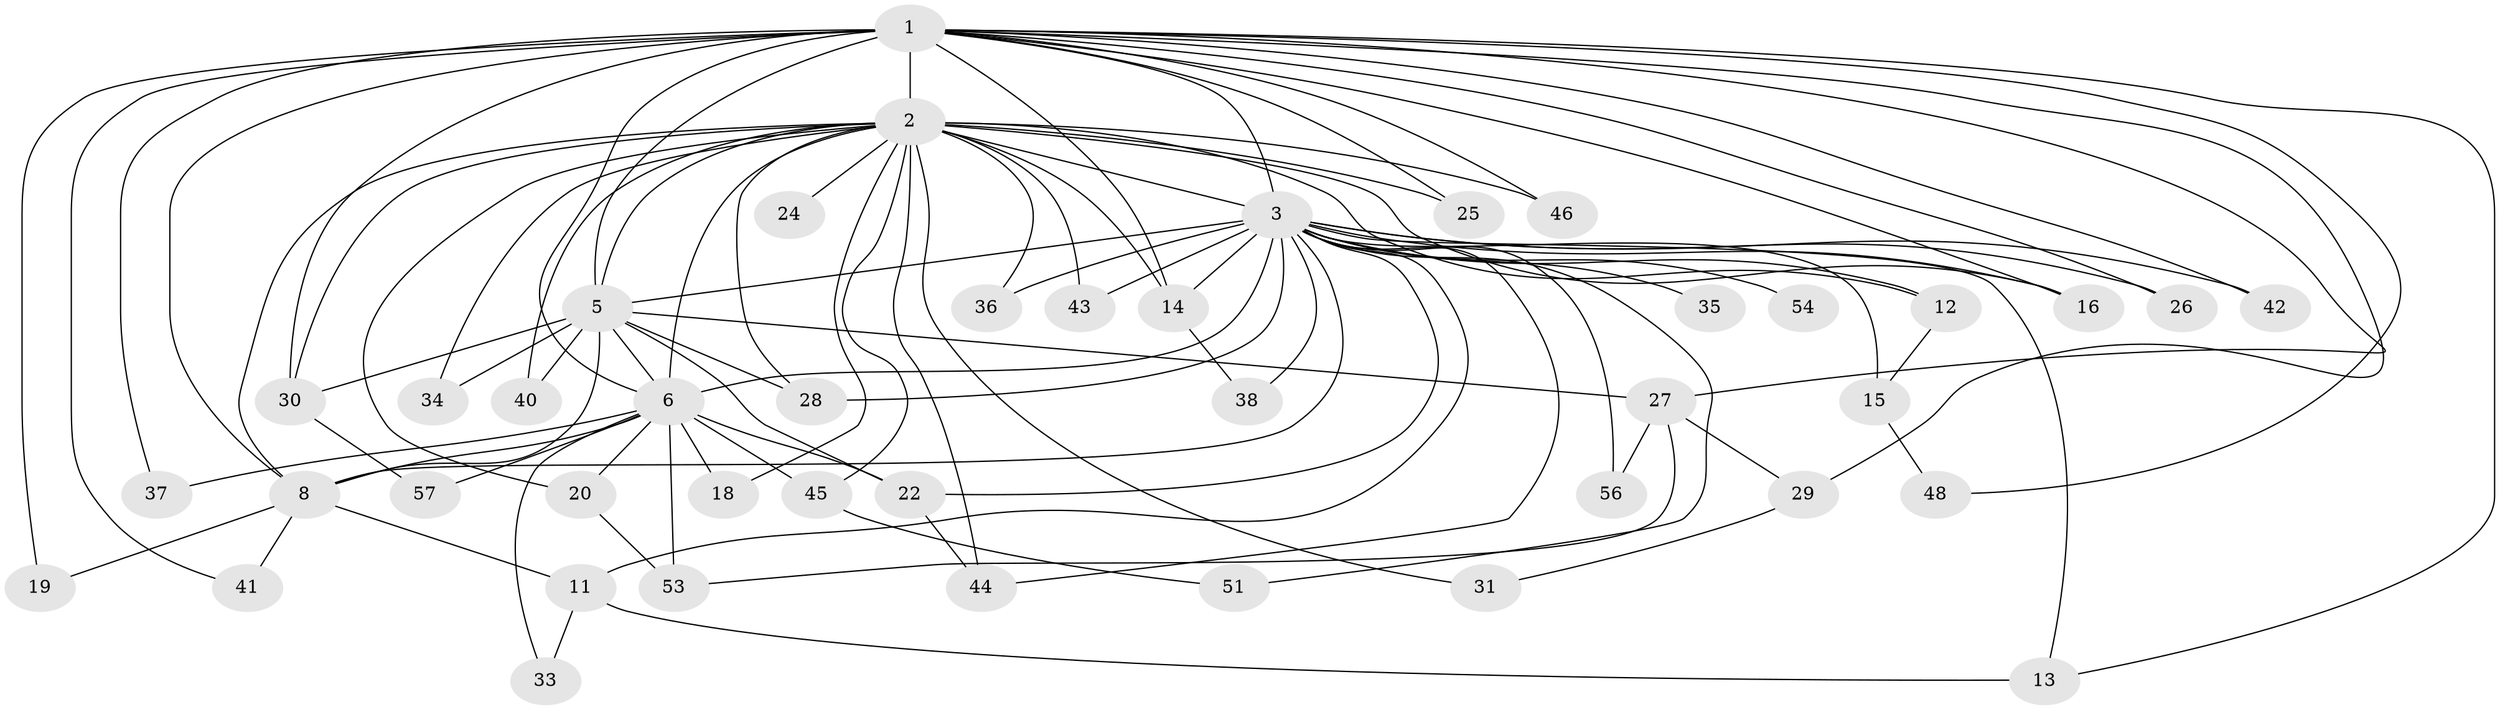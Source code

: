 // original degree distribution, {20: 0.017241379310344827, 16: 0.05172413793103448, 21: 0.017241379310344827, 15: 0.017241379310344827, 10: 0.017241379310344827, 13: 0.017241379310344827, 12: 0.017241379310344827, 23: 0.017241379310344827, 3: 0.2413793103448276, 4: 0.05172413793103448, 2: 0.5172413793103449, 6: 0.017241379310344827}
// Generated by graph-tools (version 1.1) at 2025/11/02/27/25 16:11:05]
// undirected, 43 vertices, 94 edges
graph export_dot {
graph [start="1"]
  node [color=gray90,style=filled];
  1 [super="+7"];
  2 [super="+4"];
  3 [super="+10"];
  5 [super="+21"];
  6 [super="+9"];
  8;
  11 [super="+32"];
  12;
  13 [super="+23"];
  14 [super="+17"];
  15;
  16 [super="+55"];
  18;
  19;
  20;
  22 [super="+50"];
  24;
  25;
  26;
  27 [super="+49"];
  28 [super="+39"];
  29;
  30 [super="+47"];
  31;
  33;
  34;
  35;
  36;
  37;
  38;
  40;
  41;
  42;
  43;
  44 [super="+52"];
  45;
  46;
  48;
  51;
  53 [super="+58"];
  54;
  56;
  57;
  1 -- 2 [weight=4];
  1 -- 3 [weight=4];
  1 -- 5 [weight=2];
  1 -- 6 [weight=4];
  1 -- 8 [weight=2];
  1 -- 13;
  1 -- 16;
  1 -- 25;
  1 -- 26;
  1 -- 27 [weight=2];
  1 -- 29;
  1 -- 30;
  1 -- 37;
  1 -- 41;
  1 -- 14;
  1 -- 42;
  1 -- 46;
  1 -- 48;
  1 -- 19;
  2 -- 3 [weight=4];
  2 -- 5 [weight=3];
  2 -- 6 [weight=4];
  2 -- 8 [weight=2];
  2 -- 14;
  2 -- 28;
  2 -- 34;
  2 -- 40;
  2 -- 44;
  2 -- 45;
  2 -- 12;
  2 -- 18;
  2 -- 20;
  2 -- 24;
  2 -- 25;
  2 -- 31;
  2 -- 36;
  2 -- 43;
  2 -- 46;
  2 -- 30;
  2 -- 16;
  3 -- 5 [weight=2];
  3 -- 6 [weight=4];
  3 -- 8 [weight=2];
  3 -- 26;
  3 -- 35 [weight=2];
  3 -- 42;
  3 -- 43;
  3 -- 54 [weight=2];
  3 -- 11;
  3 -- 12;
  3 -- 13 [weight=2];
  3 -- 14;
  3 -- 15;
  3 -- 16;
  3 -- 36;
  3 -- 38;
  3 -- 44;
  3 -- 51;
  3 -- 56;
  3 -- 22;
  3 -- 28;
  5 -- 6 [weight=2];
  5 -- 8;
  5 -- 22;
  5 -- 27;
  5 -- 28;
  5 -- 34;
  5 -- 40;
  5 -- 30;
  6 -- 8 [weight=2];
  6 -- 37;
  6 -- 33;
  6 -- 45;
  6 -- 18;
  6 -- 20;
  6 -- 53;
  6 -- 22;
  6 -- 57;
  8 -- 11;
  8 -- 19;
  8 -- 41;
  11 -- 33;
  11 -- 13;
  12 -- 15;
  14 -- 38;
  15 -- 48;
  20 -- 53;
  22 -- 44;
  27 -- 29;
  27 -- 56;
  27 -- 53;
  29 -- 31;
  30 -- 57;
  45 -- 51;
}
